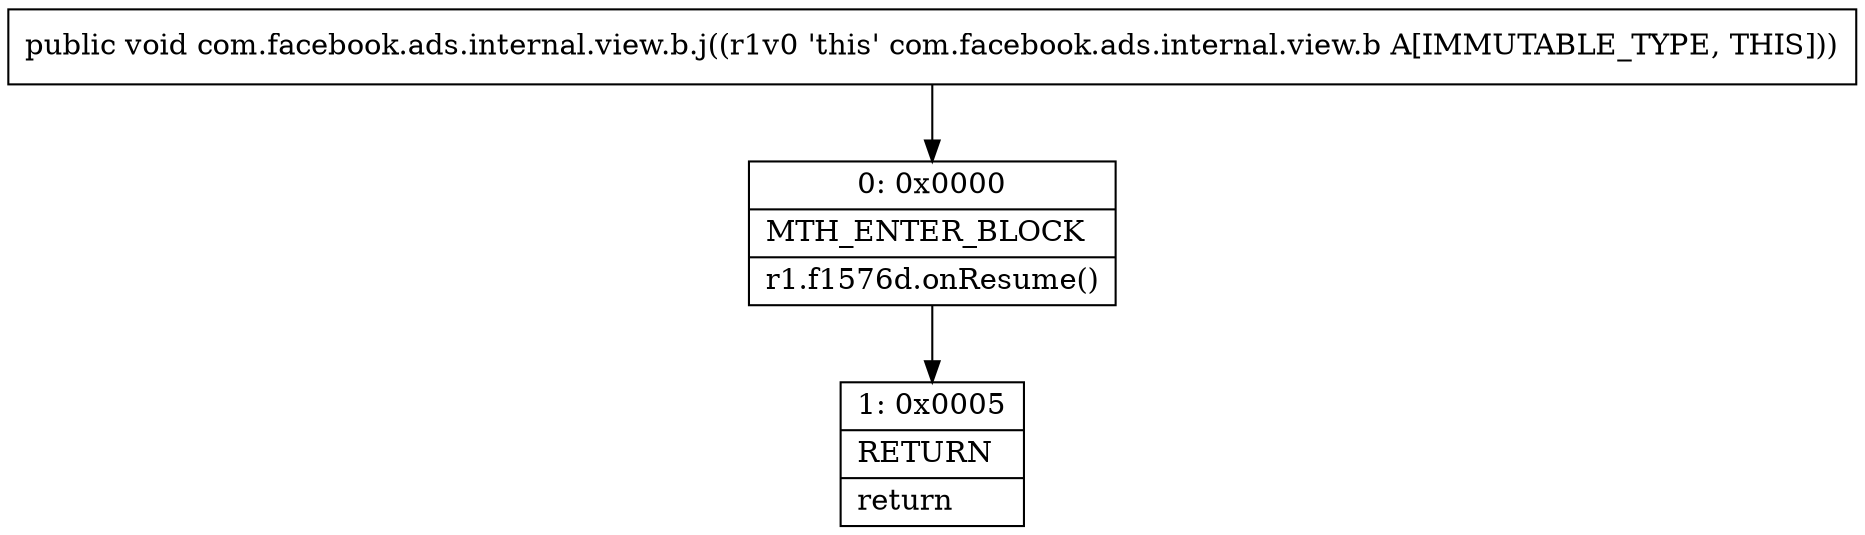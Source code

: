 digraph "CFG forcom.facebook.ads.internal.view.b.j()V" {
Node_0 [shape=record,label="{0\:\ 0x0000|MTH_ENTER_BLOCK\l|r1.f1576d.onResume()\l}"];
Node_1 [shape=record,label="{1\:\ 0x0005|RETURN\l|return\l}"];
MethodNode[shape=record,label="{public void com.facebook.ads.internal.view.b.j((r1v0 'this' com.facebook.ads.internal.view.b A[IMMUTABLE_TYPE, THIS])) }"];
MethodNode -> Node_0;
Node_0 -> Node_1;
}

